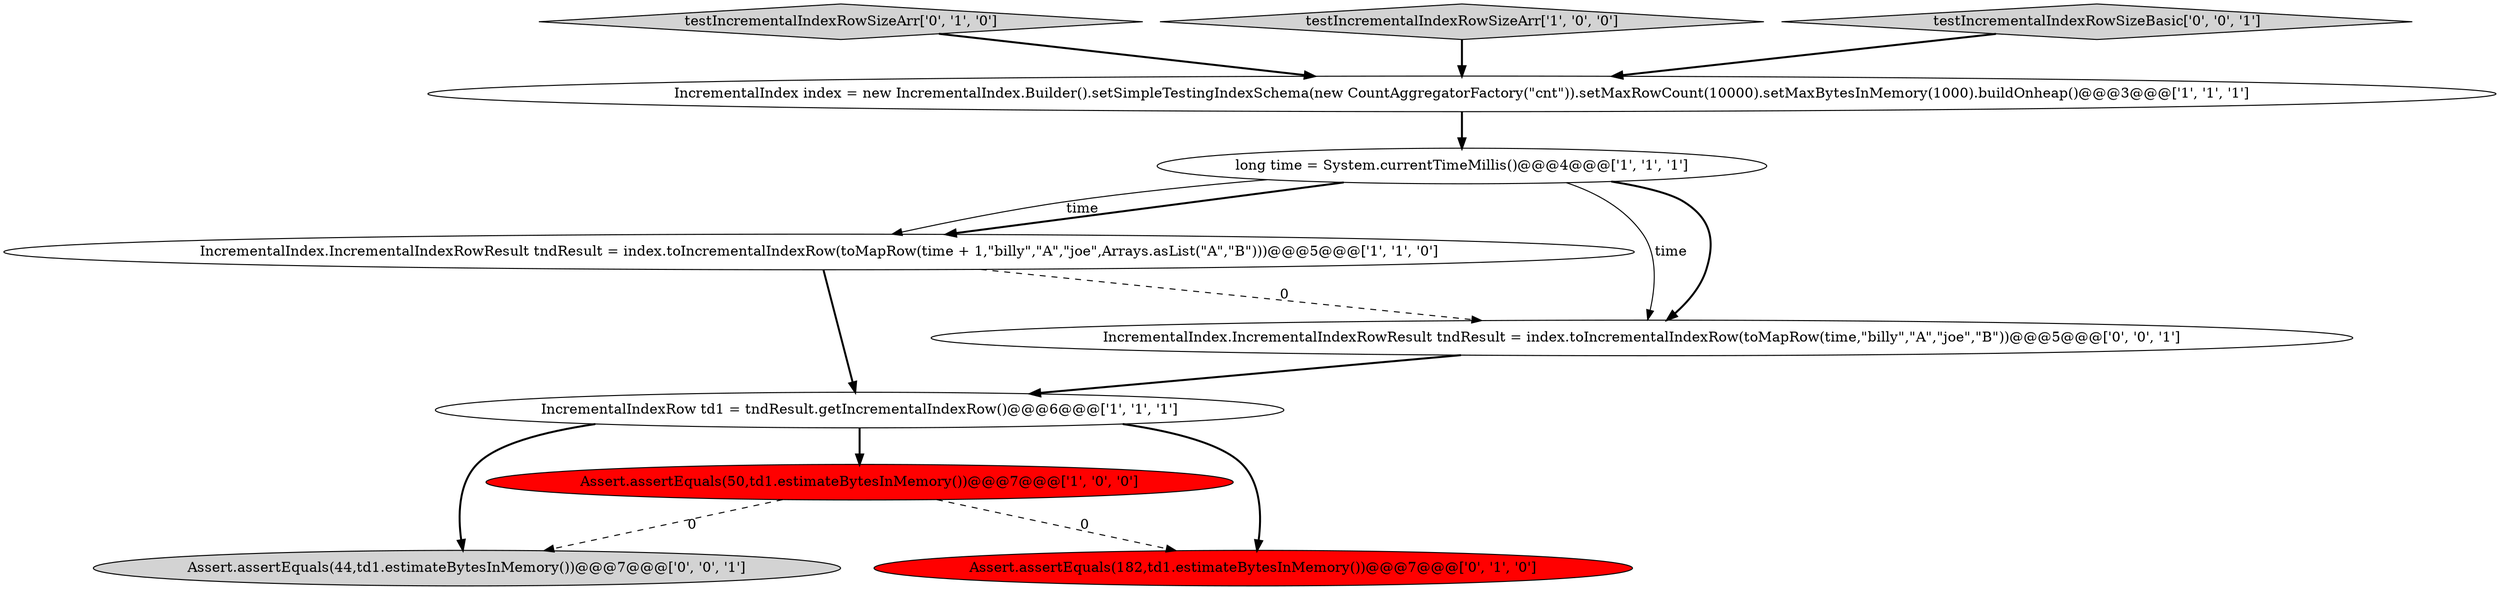 digraph {
9 [style = filled, label = "Assert.assertEquals(44,td1.estimateBytesInMemory())@@@7@@@['0', '0', '1']", fillcolor = lightgray, shape = ellipse image = "AAA0AAABBB3BBB"];
7 [style = filled, label = "testIncrementalIndexRowSizeArr['0', '1', '0']", fillcolor = lightgray, shape = diamond image = "AAA0AAABBB2BBB"];
5 [style = filled, label = "IncrementalIndex index = new IncrementalIndex.Builder().setSimpleTestingIndexSchema(new CountAggregatorFactory(\"cnt\")).setMaxRowCount(10000).setMaxBytesInMemory(1000).buildOnheap()@@@3@@@['1', '1', '1']", fillcolor = white, shape = ellipse image = "AAA0AAABBB1BBB"];
6 [style = filled, label = "Assert.assertEquals(182,td1.estimateBytesInMemory())@@@7@@@['0', '1', '0']", fillcolor = red, shape = ellipse image = "AAA1AAABBB2BBB"];
10 [style = filled, label = "IncrementalIndex.IncrementalIndexRowResult tndResult = index.toIncrementalIndexRow(toMapRow(time,\"billy\",\"A\",\"joe\",\"B\"))@@@5@@@['0', '0', '1']", fillcolor = white, shape = ellipse image = "AAA0AAABBB3BBB"];
3 [style = filled, label = "IncrementalIndex.IncrementalIndexRowResult tndResult = index.toIncrementalIndexRow(toMapRow(time + 1,\"billy\",\"A\",\"joe\",Arrays.asList(\"A\",\"B\")))@@@5@@@['1', '1', '0']", fillcolor = white, shape = ellipse image = "AAA0AAABBB1BBB"];
4 [style = filled, label = "long time = System.currentTimeMillis()@@@4@@@['1', '1', '1']", fillcolor = white, shape = ellipse image = "AAA0AAABBB1BBB"];
1 [style = filled, label = "testIncrementalIndexRowSizeArr['1', '0', '0']", fillcolor = lightgray, shape = diamond image = "AAA0AAABBB1BBB"];
2 [style = filled, label = "Assert.assertEquals(50,td1.estimateBytesInMemory())@@@7@@@['1', '0', '0']", fillcolor = red, shape = ellipse image = "AAA1AAABBB1BBB"];
8 [style = filled, label = "testIncrementalIndexRowSizeBasic['0', '0', '1']", fillcolor = lightgray, shape = diamond image = "AAA0AAABBB3BBB"];
0 [style = filled, label = "IncrementalIndexRow td1 = tndResult.getIncrementalIndexRow()@@@6@@@['1', '1', '1']", fillcolor = white, shape = ellipse image = "AAA0AAABBB1BBB"];
1->5 [style = bold, label=""];
4->10 [style = bold, label=""];
3->0 [style = bold, label=""];
4->3 [style = bold, label=""];
10->0 [style = bold, label=""];
7->5 [style = bold, label=""];
0->9 [style = bold, label=""];
3->10 [style = dashed, label="0"];
8->5 [style = bold, label=""];
4->3 [style = solid, label="time"];
4->10 [style = solid, label="time"];
2->9 [style = dashed, label="0"];
0->6 [style = bold, label=""];
5->4 [style = bold, label=""];
0->2 [style = bold, label=""];
2->6 [style = dashed, label="0"];
}
